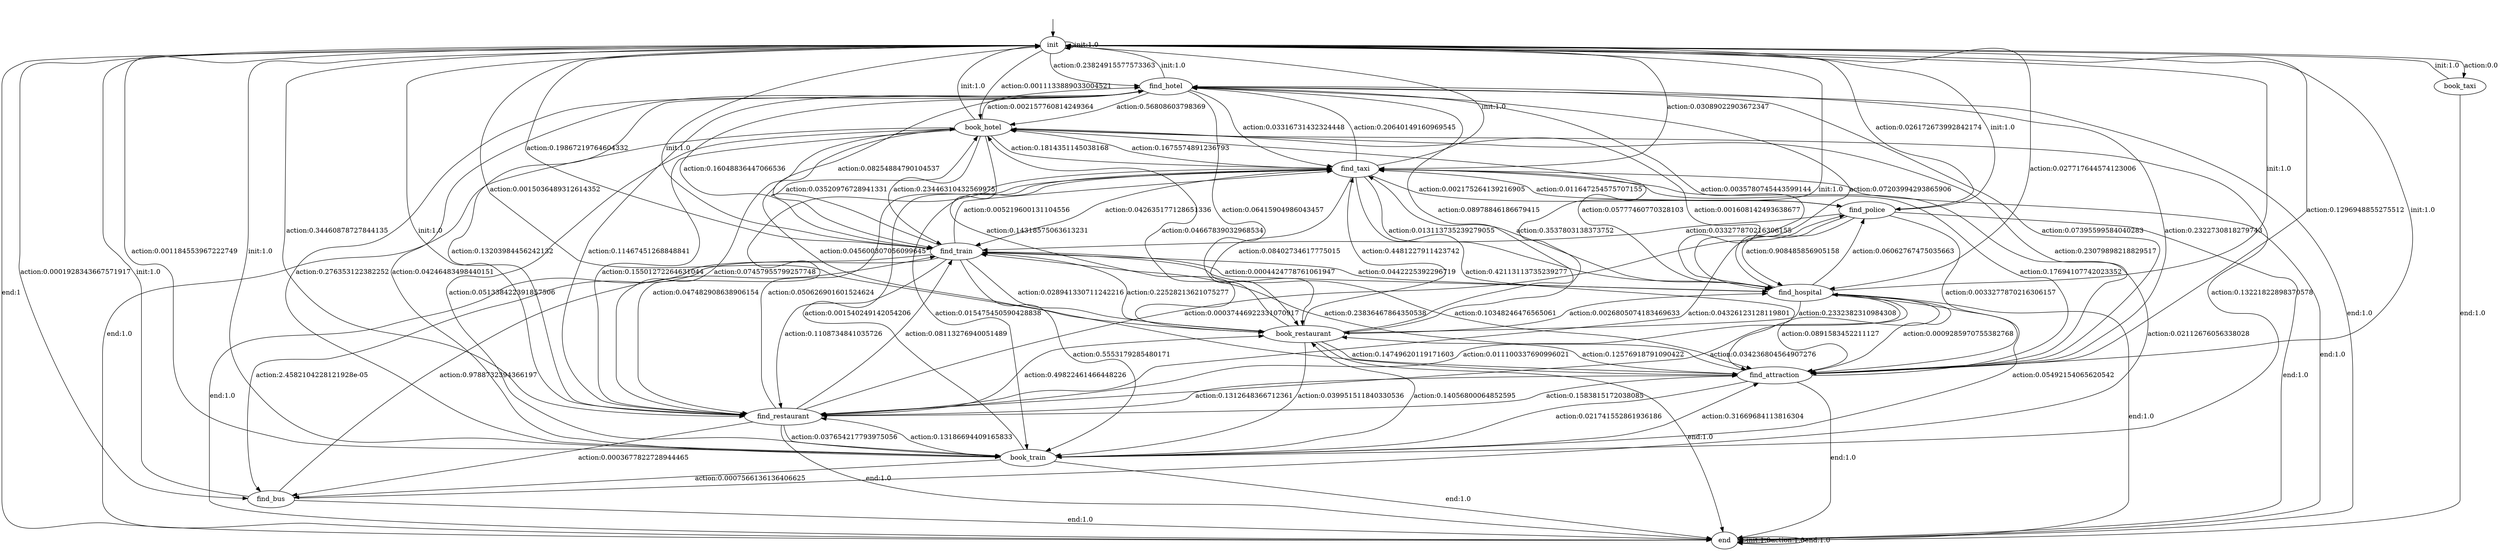 digraph learned_mdp {
s0 [label="init"];
s1 [label="find_hotel"];
s2 [label="book_hotel"];
s3 [label="find_train"];
s4 [label="book_train"];
s5 [label="find_attraction"];
s6 [label="find_restaurant"];
s7 [label="book_restaurant"];
s8 [label="find_hospital"];
s9 [label="book_taxi"];
s10 [label="find_taxi"];
s11 [label="find_bus"];
s12 [label="find_police"];
s13 [label="end"];
s0 -> s0  [label="init:1.0"];
s0 -> s1  [label="action:0.23824915577573363"];
s0 -> s2  [label="action:0.0011133889033004521"];
s0 -> s3  [label="action:0.19867219764604332"];
s0 -> s4  [label="action:0.001184553967222749"];
s0 -> s5  [label="action:0.1296948855275512"];
s0 -> s6  [label="action:0.34460878727844135"];
s0 -> s7  [label="action:0.0015036489312614352"];
s0 -> s8  [label="action:0.027717644574123006"];
s0 -> s9  [label="action:0.0"];
s0 -> s10  [label="action:0.03089022903672347"];
s0 -> s11  [label="action:0.0001928343667571917"];
s0 -> s12  [label="action:0.026172673992842174"];
s0 -> s13  [label="end:1"];
s1 -> s0  [label="init:1.0"];
s1 -> s2  [label="action:0.56808603798369"];
s1 -> s3  [label="action:0.08254884790104537"];
s1 -> s4  [label="action:0.04246483498440151"];
s1 -> s5  [label="action:0.07395599584040283"];
s1 -> s6  [label="action:0.13203984456242132"];
s1 -> s7  [label="action:0.06415904986043457"];
s1 -> s8  [label="action:0.0035780745443599144"];
s1 -> s10  [label="action:0.03316731432324448"];
s1 -> s13 [label="end:1.0"];
s2 -> s0  [label="init:1.0"];
s2 -> s1  [label="action:0.002157760814249364"];
s2 -> s3  [label="action:0.23446310432569975"];
s2 -> s4  [label="action:0.051338422391857506"];
s2 -> s5  [label="action:0.23079898218829517"];
s2 -> s6  [label="action:0.15501272264631044"];
s2 -> s7  [label="action:0.14318575063613231"];
s2 -> s8  [label="action:0.001608142493638677"];
s2 -> s10  [label="action:0.1814351145038168"];
s2 -> s13 [label="end:1.0"];
s3 -> s0  [label="init:1.0"];
s3 -> s1  [label="action:0.16048836447066536"];
s3 -> s2  [label="action:0.03520976728941331"];
s3 -> s4  [label="action:0.5553179285480171"];
s3 -> s5  [label="action:0.10348246476565061"];
s3 -> s6  [label="action:0.1108734841035726"];
s3 -> s7  [label="action:0.028941330711242216"];
s3 -> s8  [label="action:0.0004424778761061947"];
s3 -> s10  [label="action:0.005219600131104556"];
s3 -> s11  [label="action:2.4582104228121928e-05"];
s3 -> s13 [label="end:1.0"];
s4 -> s0  [label="init:1.0"];
s4 -> s1  [label="action:0.276353122382252"];
s4 -> s2  [label="action:0.13221822898370578"];
s4 -> s5  [label="action:0.31669684113816304"];
s4 -> s6  [label="action:0.13186694409165833"];
s4 -> s7  [label="action:0.14056800064852595"];
s4 -> s10  [label="action:0.001540249142054206"];
s4 -> s11  [label="action:0.0007566136136406625"];
s4 -> s13 [label="end:1.0"];
s5 -> s0  [label="init:1.0"];
s5 -> s1  [label="action:0.2322730818279743"];
s5 -> s2  [label="action:0.045600307056099645"];
s5 -> s3  [label="action:0.23836467864350538"];
s5 -> s4  [label="action:0.021741552861936186"];
s5 -> s6  [label="action:0.1583815172038085"];
s5 -> s7  [label="action:0.12576918791090422"];
s5 -> s8  [label="action:0.0009285970755382768"];
s5 -> s10  [label="action:0.17694107742023352"];
s5 -> s13 [label="end:1.0"];
s6 -> s0  [label="init:1.0"];
s6 -> s1  [label="action:0.11467451268848841"];
s6 -> s2  [label="action:0.07457955799257748"];
s6 -> s3  [label="action:0.08113276940051489"];
s6 -> s4  [label="action:0.037654217793975056"];
s6 -> s5  [label="action:0.1312648366712361"];
s6 -> s7  [label="action:0.49822461466448226"];
s6 -> s8  [label="action:0.011100337690996021"];
s6 -> s10  [label="action:0.050626901601524624"];
s6 -> s11  [label="action:0.0003677822728944465"];
s6 -> s12  [label="action:0.00037446922331070917"];
s6 -> s13 [label="end:1.0"];
s7 -> s0  [label="init:1.0"];
s7 -> s1  [label="action:0.08978846186679415"];
s7 -> s2  [label="action:0.04667839032968534"];
s7 -> s3  [label="action:0.22528213621075277"];
s7 -> s4  [label="action:0.039951511840330536"];
s7 -> s5  [label="action:0.14749620119171603"];
s7 -> s8  [label="action:0.0026805074183469633"];
s7 -> s10  [label="action:0.4481227911423742"];
s7 -> s13 [label="end:1.0"];
s8 -> s0  [label="init:1.0"];
s8 -> s1  [label="action:0.07203994293865906"];
s8 -> s2  [label="action:0.05777460770328103"];
s8 -> s3  [label="action:0.0442225392296719"];
s8 -> s4  [label="action:0.05492154065620542"];
s8 -> s5  [label="action:0.0891583452211127"];
s8 -> s6  [label="action:0.034236804564907276"];
s8 -> s7  [label="action:0.2332382310984308"];
s8 -> s10  [label="action:0.3537803138373752"];
s8 -> s12  [label="action:0.06062767475035663"];
s8 -> s13 [label="end:1.0"];
s9 -> s0  [label="init:1.0"];
s9 -> s13 [label="end:1.0"];
s10 -> s0  [label="init:1.0"];
s10 -> s1  [label="action:0.20640149160969545"];
s10 -> s2  [label="action:0.1675574891236793"];
s10 -> s3  [label="action:0.042635177128651336"];
s10 -> s4  [label="action:0.015475450590428838"];
s10 -> s5  [label="action:0.42113113735239277"];
s10 -> s6  [label="action:0.047482908638906154"];
s10 -> s7  [label="action:0.08402734617775015"];
s10 -> s8  [label="action:0.013113735239279055"];
s10 -> s12  [label="action:0.002175264139216905"];
s10 -> s13 [label="end:1.0"];
s11 -> s0  [label="init:1.0"];
s11 -> s3  [label="action:0.9788732394366197"];
s11 -> s10  [label="action:0.02112676056338028"];
s11 -> s13 [label="end:1.0"];
s12 -> s0  [label="init:1.0"];
s12 -> s3  [label="action:0.033277870216306155"];
s12 -> s5  [label="action:0.0033277870216306157"];
s12 -> s6  [label="action:0.04326123128119801"];
s12 -> s8  [label="action:0.908485856905158"];
s12 -> s10  [label="action:0.011647254575707155"];
s12 -> s13 [label="end:1.0"];
s13 -> s13 [label="init:1.0"];
s13 -> s13  [label="action:1.0"];
s13 -> s13  [label="end:1.0"];
__start0 [label="", shape=none];
__start0 -> s0  [label=""];
}